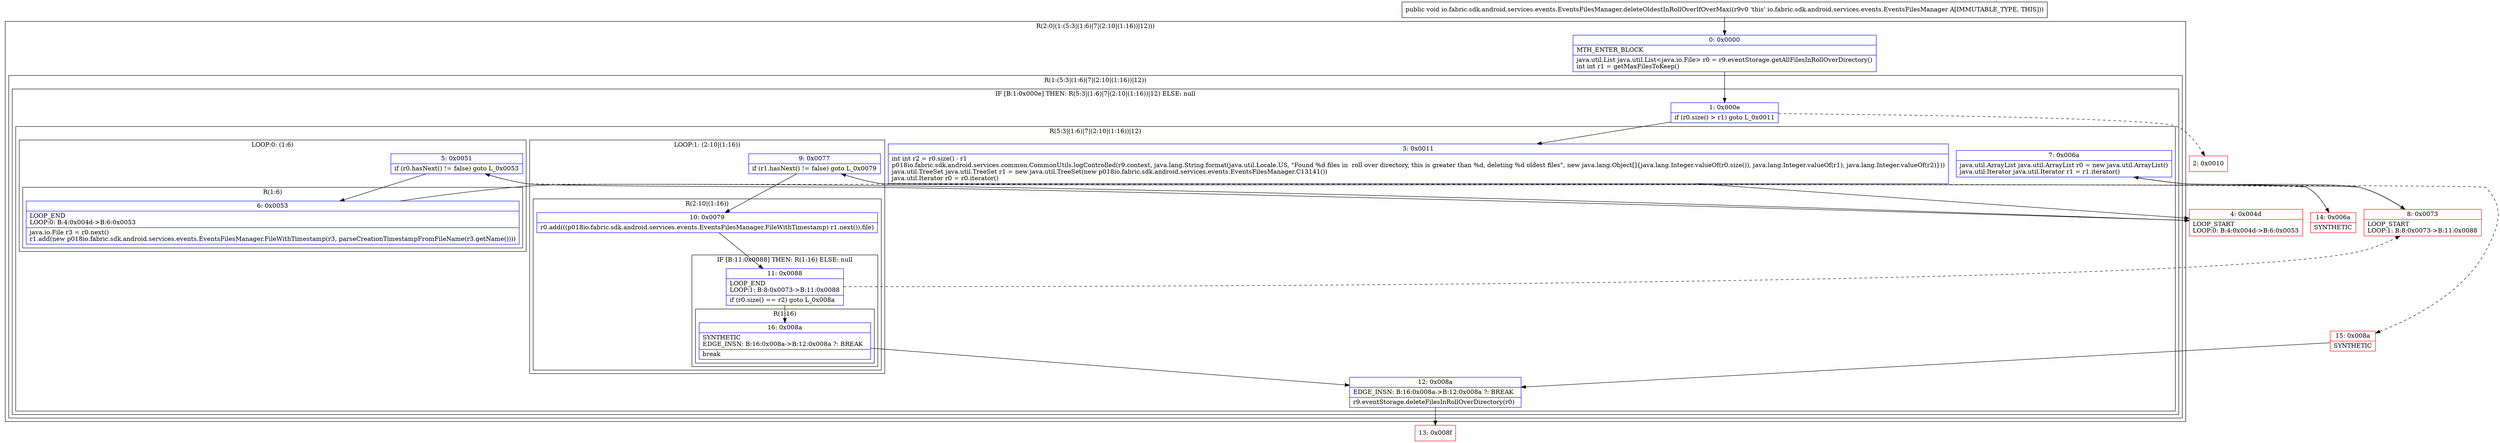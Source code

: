 digraph "CFG forio.fabric.sdk.android.services.events.EventsFilesManager.deleteOldestInRollOverIfOverMax()V" {
subgraph cluster_Region_2073993574 {
label = "R(2:0|(1:(5:3|(1:6)|7|(2:10|(1:16))|12)))";
node [shape=record,color=blue];
Node_0 [shape=record,label="{0\:\ 0x0000|MTH_ENTER_BLOCK\l|java.util.List java.util.List\<java.io.File\> r0 = r9.eventStorage.getAllFilesInRollOverDirectory()\lint int r1 = getMaxFilesToKeep()\l}"];
subgraph cluster_Region_1921249648 {
label = "R(1:(5:3|(1:6)|7|(2:10|(1:16))|12))";
node [shape=record,color=blue];
subgraph cluster_IfRegion_1040452403 {
label = "IF [B:1:0x000e] THEN: R(5:3|(1:6)|7|(2:10|(1:16))|12) ELSE: null";
node [shape=record,color=blue];
Node_1 [shape=record,label="{1\:\ 0x000e|if (r0.size() \> r1) goto L_0x0011\l}"];
subgraph cluster_Region_782152840 {
label = "R(5:3|(1:6)|7|(2:10|(1:16))|12)";
node [shape=record,color=blue];
Node_3 [shape=record,label="{3\:\ 0x0011|int int r2 = r0.size() \- r1\lp018io.fabric.sdk.android.services.common.CommonUtils.logControlled(r9.context, java.lang.String.format(java.util.Locale.US, \"Found %d files in  roll over directory, this is greater than %d, deleting %d oldest files\", new java.lang.Object[]\{java.lang.Integer.valueOf(r0.size()), java.lang.Integer.valueOf(r1), java.lang.Integer.valueOf(r2)\}))\ljava.util.TreeSet java.util.TreeSet r1 = new java.util.TreeSet(new p018io.fabric.sdk.android.services.events.EventsFilesManager.C13141())\ljava.util.Iterator r0 = r0.iterator()\l}"];
subgraph cluster_LoopRegion_2058601494 {
label = "LOOP:0: (1:6)";
node [shape=record,color=blue];
Node_5 [shape=record,label="{5\:\ 0x0051|if (r0.hasNext() != false) goto L_0x0053\l}"];
subgraph cluster_Region_2141953800 {
label = "R(1:6)";
node [shape=record,color=blue];
Node_6 [shape=record,label="{6\:\ 0x0053|LOOP_END\lLOOP:0: B:4:0x004d\-\>B:6:0x0053\l|java.io.File r3 = r0.next()\lr1.add(new p018io.fabric.sdk.android.services.events.EventsFilesManager.FileWithTimestamp(r3, parseCreationTimestampFromFileName(r3.getName())))\l}"];
}
}
Node_7 [shape=record,label="{7\:\ 0x006a|java.util.ArrayList java.util.ArrayList r0 = new java.util.ArrayList()\ljava.util.Iterator java.util.Iterator r1 = r1.iterator()\l}"];
subgraph cluster_LoopRegion_982092812 {
label = "LOOP:1: (2:10|(1:16))";
node [shape=record,color=blue];
Node_9 [shape=record,label="{9\:\ 0x0077|if (r1.hasNext() != false) goto L_0x0079\l}"];
subgraph cluster_Region_1634229853 {
label = "R(2:10|(1:16))";
node [shape=record,color=blue];
Node_10 [shape=record,label="{10\:\ 0x0079|r0.add(((p018io.fabric.sdk.android.services.events.EventsFilesManager.FileWithTimestamp) r1.next()).file)\l}"];
subgraph cluster_IfRegion_1899009497 {
label = "IF [B:11:0x0088] THEN: R(1:16) ELSE: null";
node [shape=record,color=blue];
Node_11 [shape=record,label="{11\:\ 0x0088|LOOP_END\lLOOP:1: B:8:0x0073\-\>B:11:0x0088\l|if (r0.size() == r2) goto L_0x008a\l}"];
subgraph cluster_Region_1864322765 {
label = "R(1:16)";
node [shape=record,color=blue];
Node_16 [shape=record,label="{16\:\ 0x008a|SYNTHETIC\lEDGE_INSN: B:16:0x008a\-\>B:12:0x008a ?: BREAK  \l|break\l}"];
}
}
}
}
Node_12 [shape=record,label="{12\:\ 0x008a|EDGE_INSN: B:16:0x008a\-\>B:12:0x008a ?: BREAK  \l|r9.eventStorage.deleteFilesInRollOverDirectory(r0)\l}"];
}
}
}
}
Node_2 [shape=record,color=red,label="{2\:\ 0x0010}"];
Node_4 [shape=record,color=red,label="{4\:\ 0x004d|LOOP_START\lLOOP:0: B:4:0x004d\-\>B:6:0x0053\l}"];
Node_8 [shape=record,color=red,label="{8\:\ 0x0073|LOOP_START\lLOOP:1: B:8:0x0073\-\>B:11:0x0088\l}"];
Node_13 [shape=record,color=red,label="{13\:\ 0x008f}"];
Node_14 [shape=record,color=red,label="{14\:\ 0x006a|SYNTHETIC\l}"];
Node_15 [shape=record,color=red,label="{15\:\ 0x008a|SYNTHETIC\l}"];
MethodNode[shape=record,label="{public void io.fabric.sdk.android.services.events.EventsFilesManager.deleteOldestInRollOverIfOverMax((r9v0 'this' io.fabric.sdk.android.services.events.EventsFilesManager A[IMMUTABLE_TYPE, THIS])) }"];
MethodNode -> Node_0;
Node_0 -> Node_1;
Node_1 -> Node_2[style=dashed];
Node_1 -> Node_3;
Node_3 -> Node_4;
Node_5 -> Node_6;
Node_5 -> Node_14[style=dashed];
Node_6 -> Node_4;
Node_7 -> Node_8;
Node_9 -> Node_10;
Node_9 -> Node_15[style=dashed];
Node_10 -> Node_11;
Node_11 -> Node_8[style=dashed];
Node_11 -> Node_16;
Node_16 -> Node_12;
Node_12 -> Node_13;
Node_4 -> Node_5;
Node_8 -> Node_9;
Node_14 -> Node_7;
Node_15 -> Node_12;
}

